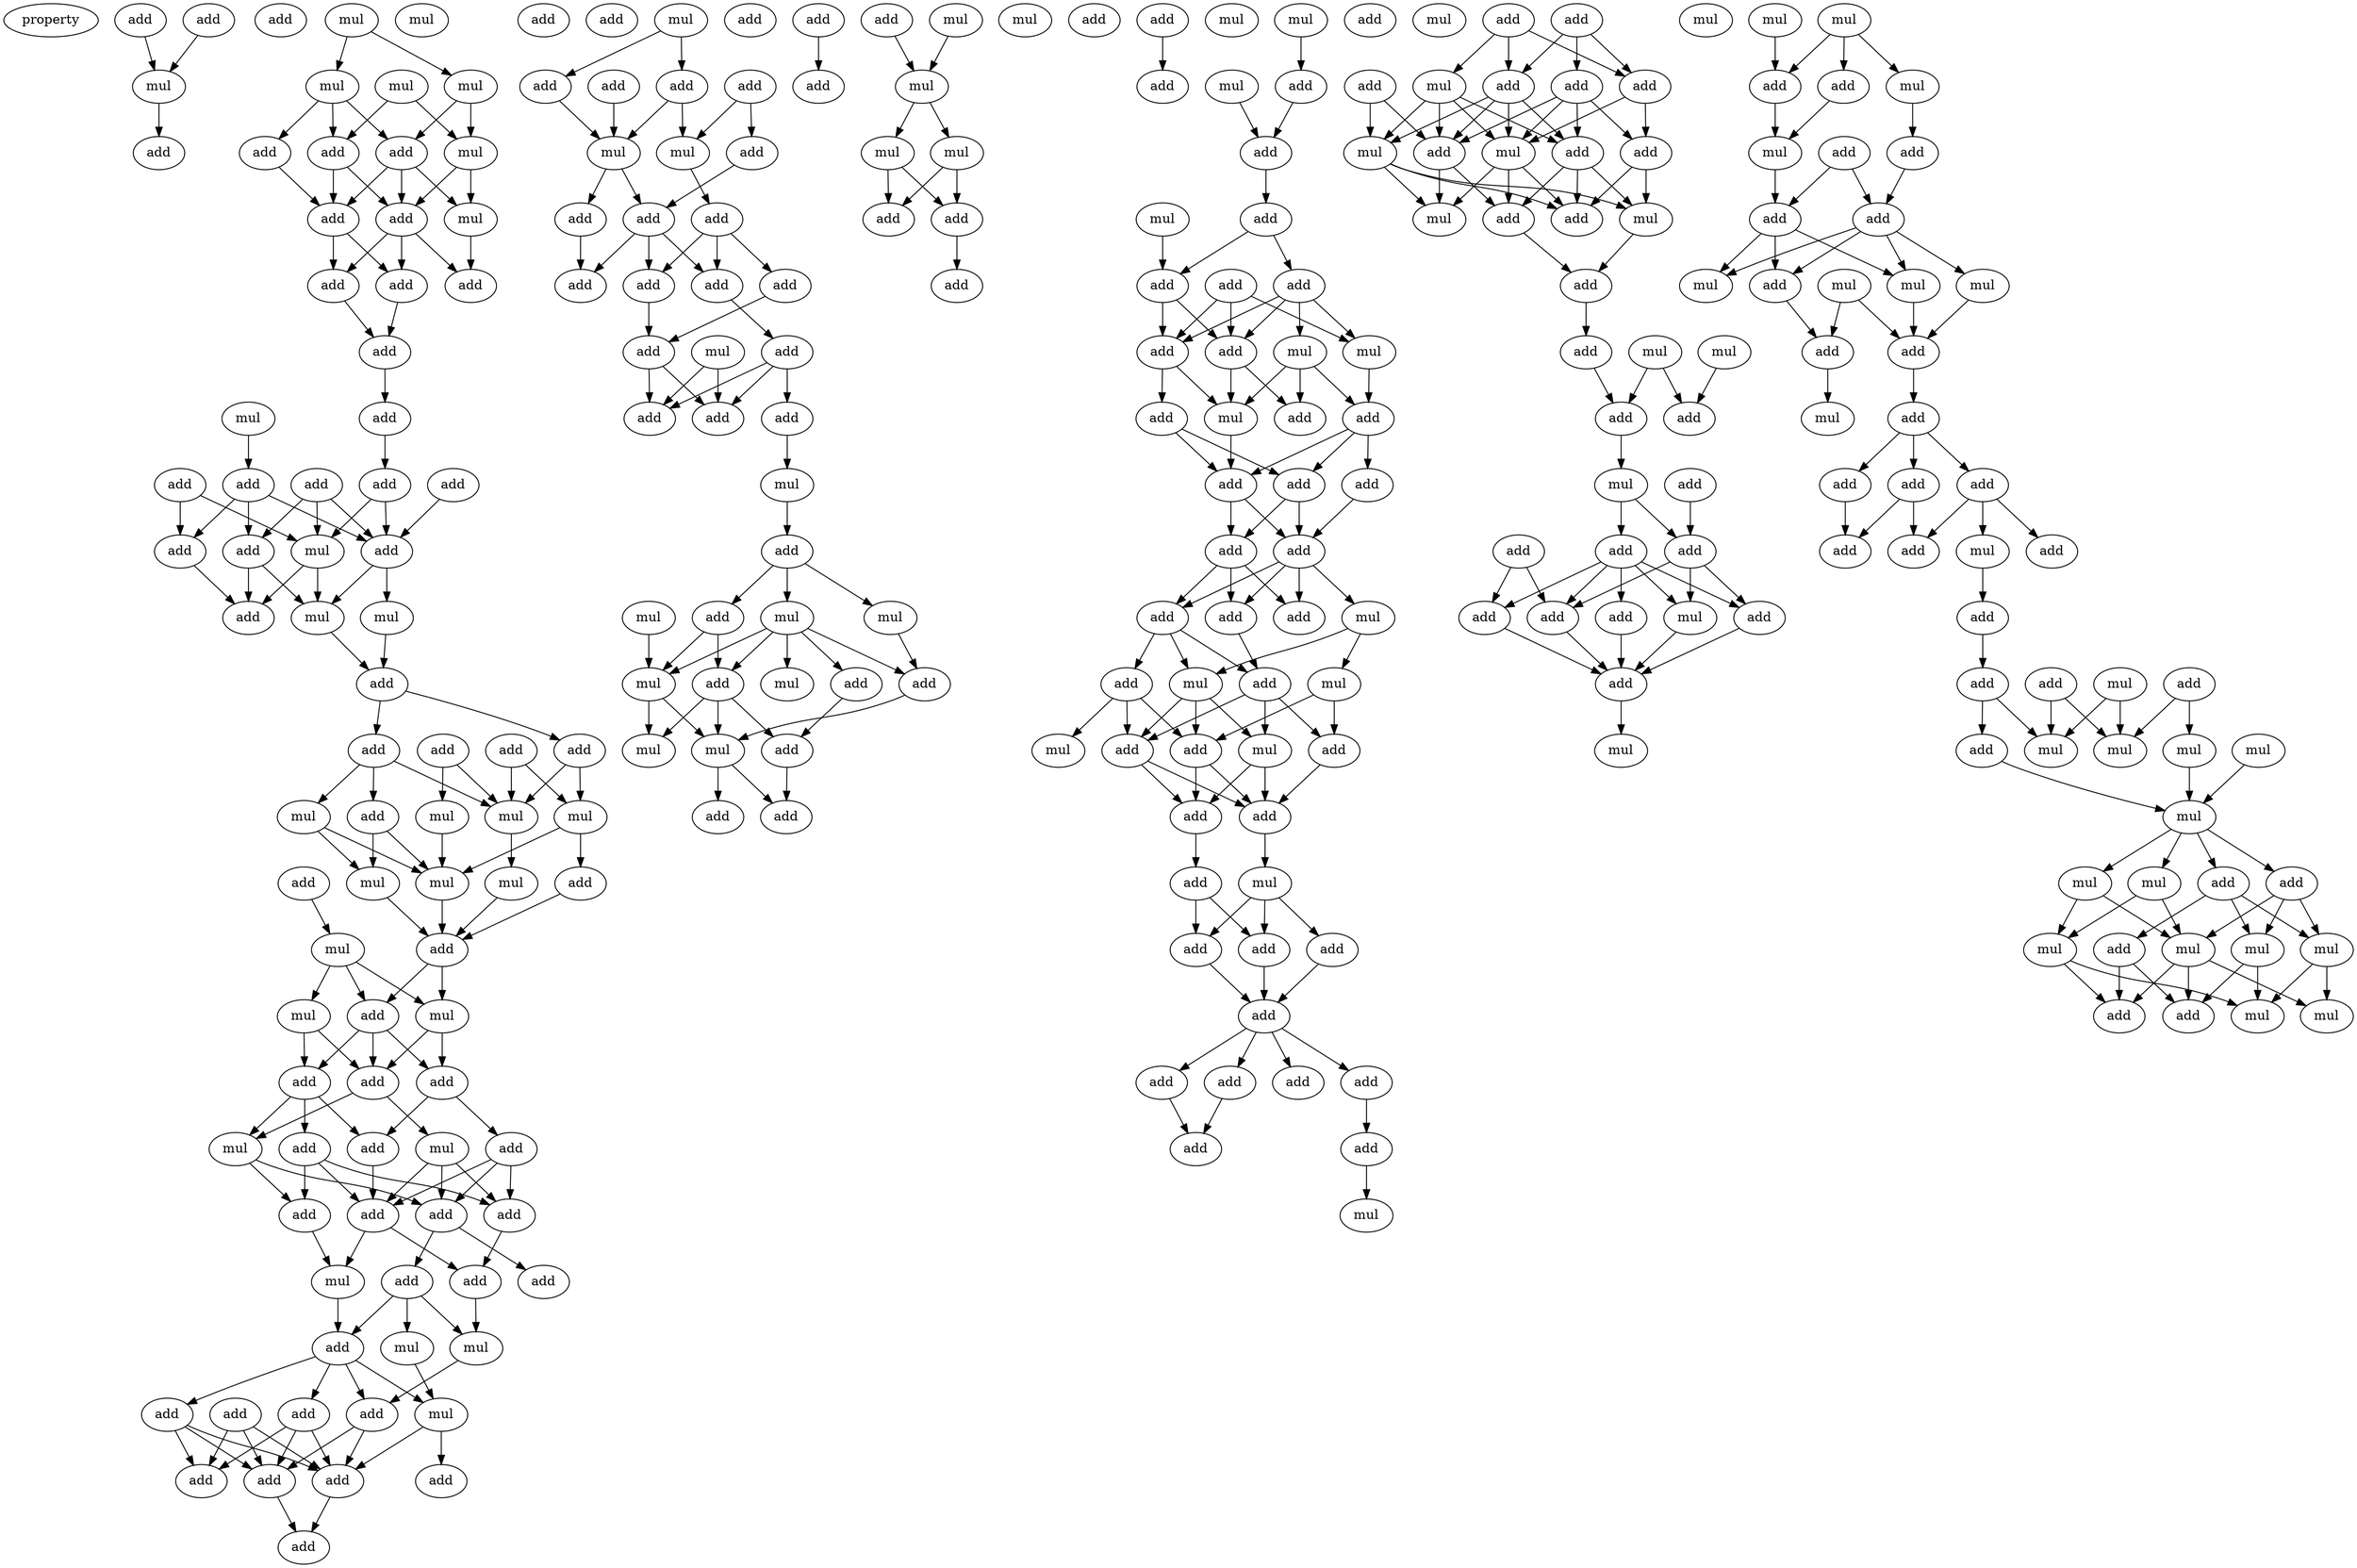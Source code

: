 digraph {
    node [fontcolor=black]
    property [mul=2,lf=1.8]
    0 [ label = add ];
    1 [ label = add ];
    2 [ label = add ];
    3 [ label = mul ];
    4 [ label = add ];
    5 [ label = mul ];
    6 [ label = mul ];
    7 [ label = mul ];
    8 [ label = mul ];
    9 [ label = mul ];
    10 [ label = add ];
    11 [ label = mul ];
    12 [ label = add ];
    13 [ label = add ];
    14 [ label = add ];
    15 [ label = mul ];
    16 [ label = add ];
    17 [ label = add ];
    18 [ label = add ];
    19 [ label = add ];
    20 [ label = add ];
    21 [ label = mul ];
    22 [ label = add ];
    23 [ label = add ];
    24 [ label = add ];
    25 [ label = add ];
    26 [ label = add ];
    27 [ label = add ];
    28 [ label = add ];
    29 [ label = mul ];
    30 [ label = add ];
    31 [ label = add ];
    32 [ label = add ];
    33 [ label = add ];
    34 [ label = mul ];
    35 [ label = mul ];
    36 [ label = add ];
    37 [ label = add ];
    38 [ label = add ];
    39 [ label = add ];
    40 [ label = add ];
    41 [ label = mul ];
    42 [ label = add ];
    43 [ label = mul ];
    44 [ label = mul ];
    45 [ label = mul ];
    46 [ label = add ];
    47 [ label = mul ];
    48 [ label = add ];
    49 [ label = mul ];
    50 [ label = mul ];
    51 [ label = mul ];
    52 [ label = add ];
    53 [ label = add ];
    54 [ label = mul ];
    55 [ label = mul ];
    56 [ label = add ];
    57 [ label = add ];
    58 [ label = add ];
    59 [ label = add ];
    60 [ label = add ];
    61 [ label = mul ];
    62 [ label = add ];
    63 [ label = mul ];
    64 [ label = add ];
    65 [ label = add ];
    66 [ label = add ];
    67 [ label = add ];
    68 [ label = mul ];
    69 [ label = add ];
    70 [ label = add ];
    71 [ label = add ];
    72 [ label = mul ];
    73 [ label = mul ];
    74 [ label = add ];
    75 [ label = add ];
    76 [ label = add ];
    77 [ label = mul ];
    78 [ label = add ];
    79 [ label = add ];
    80 [ label = add ];
    81 [ label = add ];
    82 [ label = add ];
    83 [ label = add ];
    84 [ label = add ];
    85 [ label = add ];
    86 [ label = mul ];
    87 [ label = add ];
    88 [ label = add ];
    89 [ label = add ];
    90 [ label = add ];
    91 [ label = mul ];
    92 [ label = mul ];
    93 [ label = add ];
    94 [ label = add ];
    95 [ label = add ];
    96 [ label = add ];
    97 [ label = add ];
    98 [ label = add ];
    99 [ label = add ];
    100 [ label = add ];
    101 [ label = mul ];
    102 [ label = add ];
    103 [ label = add ];
    104 [ label = add ];
    105 [ label = add ];
    106 [ label = add ];
    107 [ label = add ];
    108 [ label = mul ];
    109 [ label = add ];
    110 [ label = mul ];
    111 [ label = add ];
    112 [ label = mul ];
    113 [ label = mul ];
    114 [ label = add ];
    115 [ label = mul ];
    116 [ label = add ];
    117 [ label = add ];
    118 [ label = mul ];
    119 [ label = add ];
    120 [ label = mul ];
    121 [ label = mul ];
    122 [ label = add ];
    123 [ label = add ];
    124 [ label = add ];
    125 [ label = add ];
    126 [ label = mul ];
    127 [ label = add ];
    128 [ label = add ];
    129 [ label = mul ];
    130 [ label = mul ];
    131 [ label = mul ];
    132 [ label = mul ];
    133 [ label = add ];
    134 [ label = add ];
    135 [ label = add ];
    136 [ label = add ];
    137 [ label = mul ];
    138 [ label = add ];
    139 [ label = mul ];
    140 [ label = mul ];
    141 [ label = add ];
    142 [ label = add ];
    143 [ label = add ];
    144 [ label = mul ];
    145 [ label = add ];
    146 [ label = add ];
    147 [ label = add ];
    148 [ label = add ];
    149 [ label = add ];
    150 [ label = mul ];
    151 [ label = mul ];
    152 [ label = add ];
    153 [ label = add ];
    154 [ label = mul ];
    155 [ label = add ];
    156 [ label = add ];
    157 [ label = add ];
    158 [ label = add ];
    159 [ label = add ];
    160 [ label = add ];
    161 [ label = add ];
    162 [ label = add ];
    163 [ label = add ];
    164 [ label = add ];
    165 [ label = mul ];
    166 [ label = mul ];
    167 [ label = mul ];
    168 [ label = add ];
    169 [ label = add ];
    170 [ label = mul ];
    171 [ label = add ];
    172 [ label = mul ];
    173 [ label = add ];
    174 [ label = add ];
    175 [ label = add ];
    176 [ label = add ];
    177 [ label = mul ];
    178 [ label = add ];
    179 [ label = add ];
    180 [ label = add ];
    181 [ label = add ];
    182 [ label = add ];
    183 [ label = add ];
    184 [ label = add ];
    185 [ label = add ];
    186 [ label = mul ];
    187 [ label = add ];
    188 [ label = add ];
    189 [ label = add ];
    190 [ label = mul ];
    191 [ label = add ];
    192 [ label = mul ];
    193 [ label = add ];
    194 [ label = add ];
    195 [ label = mul ];
    196 [ label = add ];
    197 [ label = add ];
    198 [ label = add ];
    199 [ label = add ];
    200 [ label = mul ];
    201 [ label = mul ];
    202 [ label = add ];
    203 [ label = add ];
    204 [ label = add ];
    205 [ label = mul ];
    206 [ label = add ];
    207 [ label = mul ];
    208 [ label = add ];
    209 [ label = mul ];
    210 [ label = add ];
    211 [ label = mul ];
    212 [ label = add ];
    213 [ label = add ];
    214 [ label = mul ];
    215 [ label = add ];
    216 [ label = add ];
    217 [ label = add ];
    218 [ label = add ];
    219 [ label = add ];
    220 [ label = add ];
    221 [ label = add ];
    222 [ label = add ];
    223 [ label = mul ];
    224 [ label = add ];
    225 [ label = mul ];
    226 [ label = mul ];
    227 [ label = mul ];
    228 [ label = add ];
    229 [ label = mul ];
    230 [ label = add ];
    231 [ label = mul ];
    232 [ label = add ];
    233 [ label = add ];
    234 [ label = add ];
    235 [ label = add ];
    236 [ label = mul ];
    237 [ label = mul ];
    238 [ label = mul ];
    239 [ label = mul ];
    240 [ label = add ];
    241 [ label = add ];
    242 [ label = add ];
    243 [ label = mul ];
    244 [ label = add ];
    245 [ label = add ];
    246 [ label = add ];
    247 [ label = add ];
    248 [ label = mul ];
    249 [ label = add ];
    250 [ label = add ];
    251 [ label = add ];
    252 [ label = add ];
    253 [ label = mul ];
    254 [ label = add ];
    255 [ label = add ];
    256 [ label = add ];
    257 [ label = add ];
    258 [ label = mul ];
    259 [ label = mul ];
    260 [ label = mul ];
    261 [ label = mul ];
    262 [ label = mul ];
    263 [ label = mul ];
    264 [ label = add ];
    265 [ label = add ];
    266 [ label = mul ];
    267 [ label = mul ];
    268 [ label = mul ];
    269 [ label = add ];
    270 [ label = mul ];
    271 [ label = mul ];
    272 [ label = mul ];
    273 [ label = add ];
    274 [ label = mul ];
    275 [ label = add ];
    0 -> 3 [ name = 0 ];
    1 -> 3 [ name = 1 ];
    3 -> 4 [ name = 2 ];
    5 -> 8 [ name = 3 ];
    5 -> 9 [ name = 4 ];
    7 -> 10 [ name = 5 ];
    7 -> 11 [ name = 6 ];
    8 -> 10 [ name = 7 ];
    8 -> 12 [ name = 8 ];
    8 -> 13 [ name = 9 ];
    9 -> 11 [ name = 10 ];
    9 -> 13 [ name = 11 ];
    10 -> 14 [ name = 12 ];
    10 -> 16 [ name = 13 ];
    11 -> 14 [ name = 14 ];
    11 -> 15 [ name = 15 ];
    12 -> 16 [ name = 16 ];
    13 -> 14 [ name = 17 ];
    13 -> 15 [ name = 18 ];
    13 -> 16 [ name = 19 ];
    14 -> 17 [ name = 20 ];
    14 -> 18 [ name = 21 ];
    14 -> 19 [ name = 22 ];
    15 -> 17 [ name = 23 ];
    16 -> 18 [ name = 24 ];
    16 -> 19 [ name = 25 ];
    18 -> 20 [ name = 26 ];
    19 -> 20 [ name = 27 ];
    20 -> 22 [ name = 28 ];
    21 -> 23 [ name = 29 ];
    22 -> 27 [ name = 30 ];
    23 -> 28 [ name = 31 ];
    23 -> 30 [ name = 32 ];
    23 -> 31 [ name = 33 ];
    24 -> 28 [ name = 34 ];
    24 -> 29 [ name = 35 ];
    25 -> 31 [ name = 36 ];
    26 -> 29 [ name = 37 ];
    26 -> 30 [ name = 38 ];
    26 -> 31 [ name = 39 ];
    27 -> 29 [ name = 40 ];
    27 -> 31 [ name = 41 ];
    28 -> 33 [ name = 42 ];
    29 -> 33 [ name = 43 ];
    29 -> 35 [ name = 44 ];
    30 -> 33 [ name = 45 ];
    30 -> 35 [ name = 46 ];
    31 -> 34 [ name = 47 ];
    31 -> 35 [ name = 48 ];
    34 -> 36 [ name = 49 ];
    35 -> 36 [ name = 50 ];
    36 -> 39 [ name = 51 ];
    36 -> 40 [ name = 52 ];
    37 -> 44 [ name = 53 ];
    37 -> 45 [ name = 54 ];
    38 -> 41 [ name = 55 ];
    38 -> 45 [ name = 56 ];
    39 -> 44 [ name = 57 ];
    39 -> 45 [ name = 58 ];
    40 -> 42 [ name = 59 ];
    40 -> 43 [ name = 60 ];
    40 -> 45 [ name = 61 ];
    41 -> 49 [ name = 62 ];
    42 -> 49 [ name = 63 ];
    42 -> 50 [ name = 64 ];
    43 -> 49 [ name = 65 ];
    43 -> 50 [ name = 66 ];
    44 -> 48 [ name = 67 ];
    44 -> 49 [ name = 68 ];
    45 -> 47 [ name = 69 ];
    46 -> 51 [ name = 70 ];
    47 -> 52 [ name = 71 ];
    48 -> 52 [ name = 72 ];
    49 -> 52 [ name = 73 ];
    50 -> 52 [ name = 74 ];
    51 -> 53 [ name = 75 ];
    51 -> 54 [ name = 76 ];
    51 -> 55 [ name = 77 ];
    52 -> 53 [ name = 78 ];
    52 -> 54 [ name = 79 ];
    53 -> 56 [ name = 80 ];
    53 -> 57 [ name = 81 ];
    53 -> 58 [ name = 82 ];
    54 -> 57 [ name = 83 ];
    54 -> 58 [ name = 84 ];
    55 -> 56 [ name = 85 ];
    55 -> 58 [ name = 86 ];
    56 -> 60 [ name = 87 ];
    56 -> 61 [ name = 88 ];
    56 -> 62 [ name = 89 ];
    57 -> 59 [ name = 90 ];
    57 -> 60 [ name = 91 ];
    58 -> 61 [ name = 92 ];
    58 -> 63 [ name = 93 ];
    59 -> 64 [ name = 94 ];
    59 -> 66 [ name = 95 ];
    59 -> 67 [ name = 96 ];
    60 -> 67 [ name = 97 ];
    61 -> 65 [ name = 98 ];
    61 -> 66 [ name = 99 ];
    62 -> 64 [ name = 100 ];
    62 -> 65 [ name = 101 ];
    62 -> 67 [ name = 102 ];
    63 -> 64 [ name = 103 ];
    63 -> 66 [ name = 104 ];
    63 -> 67 [ name = 105 ];
    64 -> 69 [ name = 106 ];
    65 -> 68 [ name = 107 ];
    66 -> 70 [ name = 108 ];
    66 -> 71 [ name = 109 ];
    67 -> 68 [ name = 110 ];
    67 -> 69 [ name = 111 ];
    68 -> 74 [ name = 112 ];
    69 -> 72 [ name = 113 ];
    70 -> 72 [ name = 114 ];
    70 -> 73 [ name = 115 ];
    70 -> 74 [ name = 116 ];
    72 -> 78 [ name = 117 ];
    73 -> 77 [ name = 118 ];
    74 -> 75 [ name = 119 ];
    74 -> 77 [ name = 120 ];
    74 -> 78 [ name = 121 ];
    74 -> 79 [ name = 122 ];
    75 -> 81 [ name = 123 ];
    75 -> 83 [ name = 124 ];
    75 -> 84 [ name = 125 ];
    76 -> 81 [ name = 126 ];
    76 -> 83 [ name = 127 ];
    76 -> 84 [ name = 128 ];
    77 -> 80 [ name = 129 ];
    77 -> 83 [ name = 130 ];
    78 -> 81 [ name = 131 ];
    78 -> 83 [ name = 132 ];
    79 -> 81 [ name = 133 ];
    79 -> 83 [ name = 134 ];
    79 -> 84 [ name = 135 ];
    81 -> 85 [ name = 136 ];
    83 -> 85 [ name = 137 ];
    86 -> 88 [ name = 138 ];
    86 -> 90 [ name = 139 ];
    87 -> 91 [ name = 140 ];
    87 -> 93 [ name = 141 ];
    88 -> 92 [ name = 142 ];
    89 -> 92 [ name = 143 ];
    90 -> 91 [ name = 144 ];
    90 -> 92 [ name = 145 ];
    91 -> 95 [ name = 146 ];
    92 -> 94 [ name = 147 ];
    92 -> 96 [ name = 148 ];
    93 -> 94 [ name = 149 ];
    94 -> 97 [ name = 150 ];
    94 -> 99 [ name = 151 ];
    94 -> 100 [ name = 152 ];
    95 -> 97 [ name = 153 ];
    95 -> 98 [ name = 154 ];
    95 -> 99 [ name = 155 ];
    96 -> 100 [ name = 156 ];
    97 -> 103 [ name = 157 ];
    98 -> 103 [ name = 158 ];
    99 -> 102 [ name = 159 ];
    101 -> 104 [ name = 160 ];
    101 -> 106 [ name = 161 ];
    102 -> 104 [ name = 162 ];
    102 -> 105 [ name = 163 ];
    102 -> 106 [ name = 164 ];
    103 -> 104 [ name = 165 ];
    103 -> 106 [ name = 166 ];
    105 -> 108 [ name = 167 ];
    108 -> 109 [ name = 168 ];
    109 -> 111 [ name = 169 ];
    109 -> 112 [ name = 170 ];
    109 -> 113 [ name = 171 ];
    110 -> 118 [ name = 172 ];
    111 -> 114 [ name = 173 ];
    111 -> 118 [ name = 174 ];
    112 -> 117 [ name = 175 ];
    113 -> 114 [ name = 176 ];
    113 -> 115 [ name = 177 ];
    113 -> 116 [ name = 178 ];
    113 -> 117 [ name = 179 ];
    113 -> 118 [ name = 180 ];
    114 -> 119 [ name = 181 ];
    114 -> 120 [ name = 182 ];
    114 -> 121 [ name = 183 ];
    116 -> 119 [ name = 184 ];
    117 -> 121 [ name = 185 ];
    118 -> 120 [ name = 186 ];
    118 -> 121 [ name = 187 ];
    119 -> 123 [ name = 188 ];
    121 -> 122 [ name = 189 ];
    121 -> 123 [ name = 190 ];
    124 -> 127 [ name = 191 ];
    125 -> 130 [ name = 192 ];
    129 -> 130 [ name = 193 ];
    130 -> 131 [ name = 194 ];
    130 -> 132 [ name = 195 ];
    131 -> 133 [ name = 196 ];
    131 -> 134 [ name = 197 ];
    132 -> 133 [ name = 198 ];
    132 -> 134 [ name = 199 ];
    134 -> 135 [ name = 200 ];
    136 -> 138 [ name = 201 ];
    139 -> 141 [ name = 202 ];
    140 -> 143 [ name = 203 ];
    141 -> 143 [ name = 204 ];
    143 -> 145 [ name = 205 ];
    144 -> 148 [ name = 206 ];
    145 -> 146 [ name = 207 ];
    145 -> 148 [ name = 208 ];
    146 -> 149 [ name = 209 ];
    146 -> 150 [ name = 210 ];
    146 -> 151 [ name = 211 ];
    146 -> 152 [ name = 212 ];
    147 -> 149 [ name = 213 ];
    147 -> 150 [ name = 214 ];
    147 -> 152 [ name = 215 ];
    148 -> 149 [ name = 216 ];
    148 -> 152 [ name = 217 ];
    149 -> 154 [ name = 218 ];
    149 -> 155 [ name = 219 ];
    150 -> 153 [ name = 220 ];
    151 -> 153 [ name = 221 ];
    151 -> 154 [ name = 222 ];
    151 -> 155 [ name = 223 ];
    152 -> 154 [ name = 224 ];
    152 -> 156 [ name = 225 ];
    153 -> 157 [ name = 226 ];
    153 -> 158 [ name = 227 ];
    153 -> 159 [ name = 228 ];
    154 -> 159 [ name = 229 ];
    156 -> 158 [ name = 230 ];
    156 -> 159 [ name = 231 ];
    157 -> 161 [ name = 232 ];
    158 -> 160 [ name = 233 ];
    158 -> 161 [ name = 234 ];
    159 -> 160 [ name = 235 ];
    159 -> 161 [ name = 236 ];
    160 -> 162 [ name = 237 ];
    160 -> 163 [ name = 238 ];
    160 -> 164 [ name = 239 ];
    161 -> 162 [ name = 240 ];
    161 -> 163 [ name = 241 ];
    161 -> 164 [ name = 242 ];
    161 -> 165 [ name = 243 ];
    163 -> 166 [ name = 244 ];
    163 -> 168 [ name = 245 ];
    163 -> 169 [ name = 246 ];
    164 -> 168 [ name = 247 ];
    165 -> 166 [ name = 248 ];
    165 -> 167 [ name = 249 ];
    166 -> 170 [ name = 250 ];
    166 -> 171 [ name = 251 ];
    166 -> 174 [ name = 252 ];
    167 -> 171 [ name = 253 ];
    167 -> 173 [ name = 254 ];
    168 -> 170 [ name = 255 ];
    168 -> 173 [ name = 256 ];
    168 -> 174 [ name = 257 ];
    169 -> 171 [ name = 258 ];
    169 -> 172 [ name = 259 ];
    169 -> 174 [ name = 260 ];
    170 -> 175 [ name = 261 ];
    170 -> 176 [ name = 262 ];
    171 -> 175 [ name = 263 ];
    171 -> 176 [ name = 264 ];
    173 -> 176 [ name = 265 ];
    174 -> 175 [ name = 266 ];
    174 -> 176 [ name = 267 ];
    175 -> 178 [ name = 268 ];
    176 -> 177 [ name = 269 ];
    177 -> 179 [ name = 270 ];
    177 -> 180 [ name = 271 ];
    177 -> 181 [ name = 272 ];
    178 -> 179 [ name = 273 ];
    178 -> 180 [ name = 274 ];
    179 -> 182 [ name = 275 ];
    180 -> 182 [ name = 276 ];
    181 -> 182 [ name = 277 ];
    182 -> 183 [ name = 278 ];
    182 -> 184 [ name = 279 ];
    182 -> 185 [ name = 280 ];
    182 -> 187 [ name = 281 ];
    183 -> 189 [ name = 282 ];
    185 -> 188 [ name = 283 ];
    187 -> 189 [ name = 284 ];
    188 -> 190 [ name = 285 ];
    191 -> 194 [ name = 286 ];
    191 -> 195 [ name = 287 ];
    191 -> 198 [ name = 288 ];
    193 -> 194 [ name = 289 ];
    193 -> 196 [ name = 290 ];
    193 -> 198 [ name = 291 ];
    194 -> 199 [ name = 292 ];
    194 -> 200 [ name = 293 ];
    194 -> 201 [ name = 294 ];
    194 -> 202 [ name = 295 ];
    195 -> 199 [ name = 296 ];
    195 -> 200 [ name = 297 ];
    195 -> 201 [ name = 298 ];
    195 -> 202 [ name = 299 ];
    196 -> 199 [ name = 300 ];
    196 -> 201 [ name = 301 ];
    196 -> 202 [ name = 302 ];
    196 -> 203 [ name = 303 ];
    197 -> 200 [ name = 304 ];
    197 -> 202 [ name = 305 ];
    198 -> 201 [ name = 306 ];
    198 -> 203 [ name = 307 ];
    199 -> 204 [ name = 308 ];
    199 -> 206 [ name = 309 ];
    199 -> 207 [ name = 310 ];
    200 -> 204 [ name = 311 ];
    200 -> 205 [ name = 312 ];
    200 -> 207 [ name = 313 ];
    201 -> 204 [ name = 314 ];
    201 -> 205 [ name = 315 ];
    201 -> 206 [ name = 316 ];
    202 -> 205 [ name = 317 ];
    202 -> 206 [ name = 318 ];
    203 -> 204 [ name = 319 ];
    203 -> 207 [ name = 320 ];
    206 -> 208 [ name = 321 ];
    207 -> 208 [ name = 322 ];
    208 -> 210 [ name = 323 ];
    209 -> 212 [ name = 324 ];
    209 -> 213 [ name = 325 ];
    210 -> 212 [ name = 326 ];
    211 -> 213 [ name = 327 ];
    212 -> 214 [ name = 328 ];
    214 -> 217 [ name = 329 ];
    214 -> 218 [ name = 330 ];
    215 -> 217 [ name = 331 ];
    216 -> 220 [ name = 332 ];
    216 -> 221 [ name = 333 ];
    217 -> 221 [ name = 334 ];
    217 -> 222 [ name = 335 ];
    217 -> 223 [ name = 336 ];
    218 -> 219 [ name = 337 ];
    218 -> 220 [ name = 338 ];
    218 -> 221 [ name = 339 ];
    218 -> 222 [ name = 340 ];
    218 -> 223 [ name = 341 ];
    219 -> 224 [ name = 342 ];
    220 -> 224 [ name = 343 ];
    221 -> 224 [ name = 344 ];
    222 -> 224 [ name = 345 ];
    223 -> 224 [ name = 346 ];
    224 -> 225 [ name = 347 ];
    226 -> 228 [ name = 348 ];
    226 -> 229 [ name = 349 ];
    226 -> 230 [ name = 350 ];
    227 -> 228 [ name = 351 ];
    228 -> 231 [ name = 352 ];
    229 -> 233 [ name = 353 ];
    230 -> 231 [ name = 354 ];
    231 -> 234 [ name = 355 ];
    232 -> 234 [ name = 356 ];
    232 -> 235 [ name = 357 ];
    233 -> 235 [ name = 358 ];
    234 -> 236 [ name = 359 ];
    234 -> 238 [ name = 360 ];
    234 -> 240 [ name = 361 ];
    235 -> 236 [ name = 362 ];
    235 -> 237 [ name = 363 ];
    235 -> 238 [ name = 364 ];
    235 -> 240 [ name = 365 ];
    237 -> 242 [ name = 366 ];
    238 -> 242 [ name = 367 ];
    239 -> 241 [ name = 368 ];
    239 -> 242 [ name = 369 ];
    240 -> 241 [ name = 370 ];
    241 -> 243 [ name = 371 ];
    242 -> 244 [ name = 372 ];
    244 -> 245 [ name = 373 ];
    244 -> 246 [ name = 374 ];
    244 -> 247 [ name = 375 ];
    245 -> 249 [ name = 376 ];
    246 -> 249 [ name = 377 ];
    246 -> 251 [ name = 378 ];
    247 -> 248 [ name = 379 ];
    247 -> 250 [ name = 380 ];
    247 -> 251 [ name = 381 ];
    248 -> 252 [ name = 382 ];
    252 -> 254 [ name = 383 ];
    253 -> 259 [ name = 384 ];
    253 -> 260 [ name = 385 ];
    254 -> 257 [ name = 386 ];
    254 -> 260 [ name = 387 ];
    255 -> 258 [ name = 388 ];
    255 -> 259 [ name = 389 ];
    256 -> 259 [ name = 390 ];
    256 -> 260 [ name = 391 ];
    257 -> 262 [ name = 392 ];
    258 -> 262 [ name = 393 ];
    261 -> 262 [ name = 394 ];
    262 -> 263 [ name = 395 ];
    262 -> 264 [ name = 396 ];
    262 -> 265 [ name = 397 ];
    262 -> 266 [ name = 398 ];
    263 -> 270 [ name = 399 ];
    263 -> 271 [ name = 400 ];
    264 -> 267 [ name = 401 ];
    264 -> 268 [ name = 402 ];
    264 -> 271 [ name = 403 ];
    265 -> 267 [ name = 404 ];
    265 -> 268 [ name = 405 ];
    265 -> 269 [ name = 406 ];
    266 -> 270 [ name = 407 ];
    266 -> 271 [ name = 408 ];
    267 -> 272 [ name = 409 ];
    267 -> 274 [ name = 410 ];
    268 -> 274 [ name = 411 ];
    268 -> 275 [ name = 412 ];
    269 -> 273 [ name = 413 ];
    269 -> 275 [ name = 414 ];
    270 -> 273 [ name = 415 ];
    270 -> 274 [ name = 416 ];
    271 -> 272 [ name = 417 ];
    271 -> 273 [ name = 418 ];
    271 -> 275 [ name = 419 ];
}

